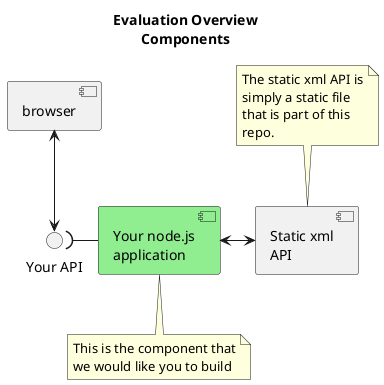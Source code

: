 @startuml evaluation-instructions
title
Evaluation Overview
Components
end title
component browser as B
interface "Your API" as YA
component "Your node.js\napplication" as N #LightGreen
component "Static xml\nAPI" as A

B <--> YA
N -left( YA
N <-> A
note top of A
    The static xml API is
    simply a static file
    that is part of this
    repo.
end note
note bottom of N
    This is the component that
    we would like you to build
end note
@enduml
